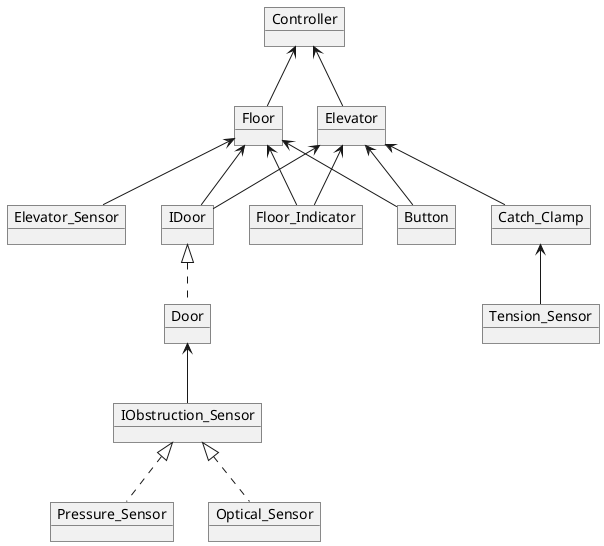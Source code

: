 @startuml
object Controller
object Elevator
object Floor
object IDoor
object Door
object IObstruction_Sensor
object Pressure_Sensor
object Optical_Sensor
object Tension_Sensor
object Catch_Clamp
object Floor_Indicator
object Elevator_Sensor
object Button

Controller				<--		Elevator
Controller				<--		Floor
Floor					<--		IDoor
Elevator				<--		IDoor
IDoor					<|..	Door
Elevator				<--		Button
Floor					<--		Button
Elevator				<--		Floor_Indicator
Floor					<--		Floor_Indicator
Floor					<--		Elevator_Sensor
Door					<--		IObstruction_Sensor
IObstruction_Sensor		<|..	Pressure_Sensor
IObstruction_Sensor		<|..	Optical_Sensor
Catch_Clamp				<--		Tension_Sensor
Elevator				<--		Catch_Clamp

@enduml
